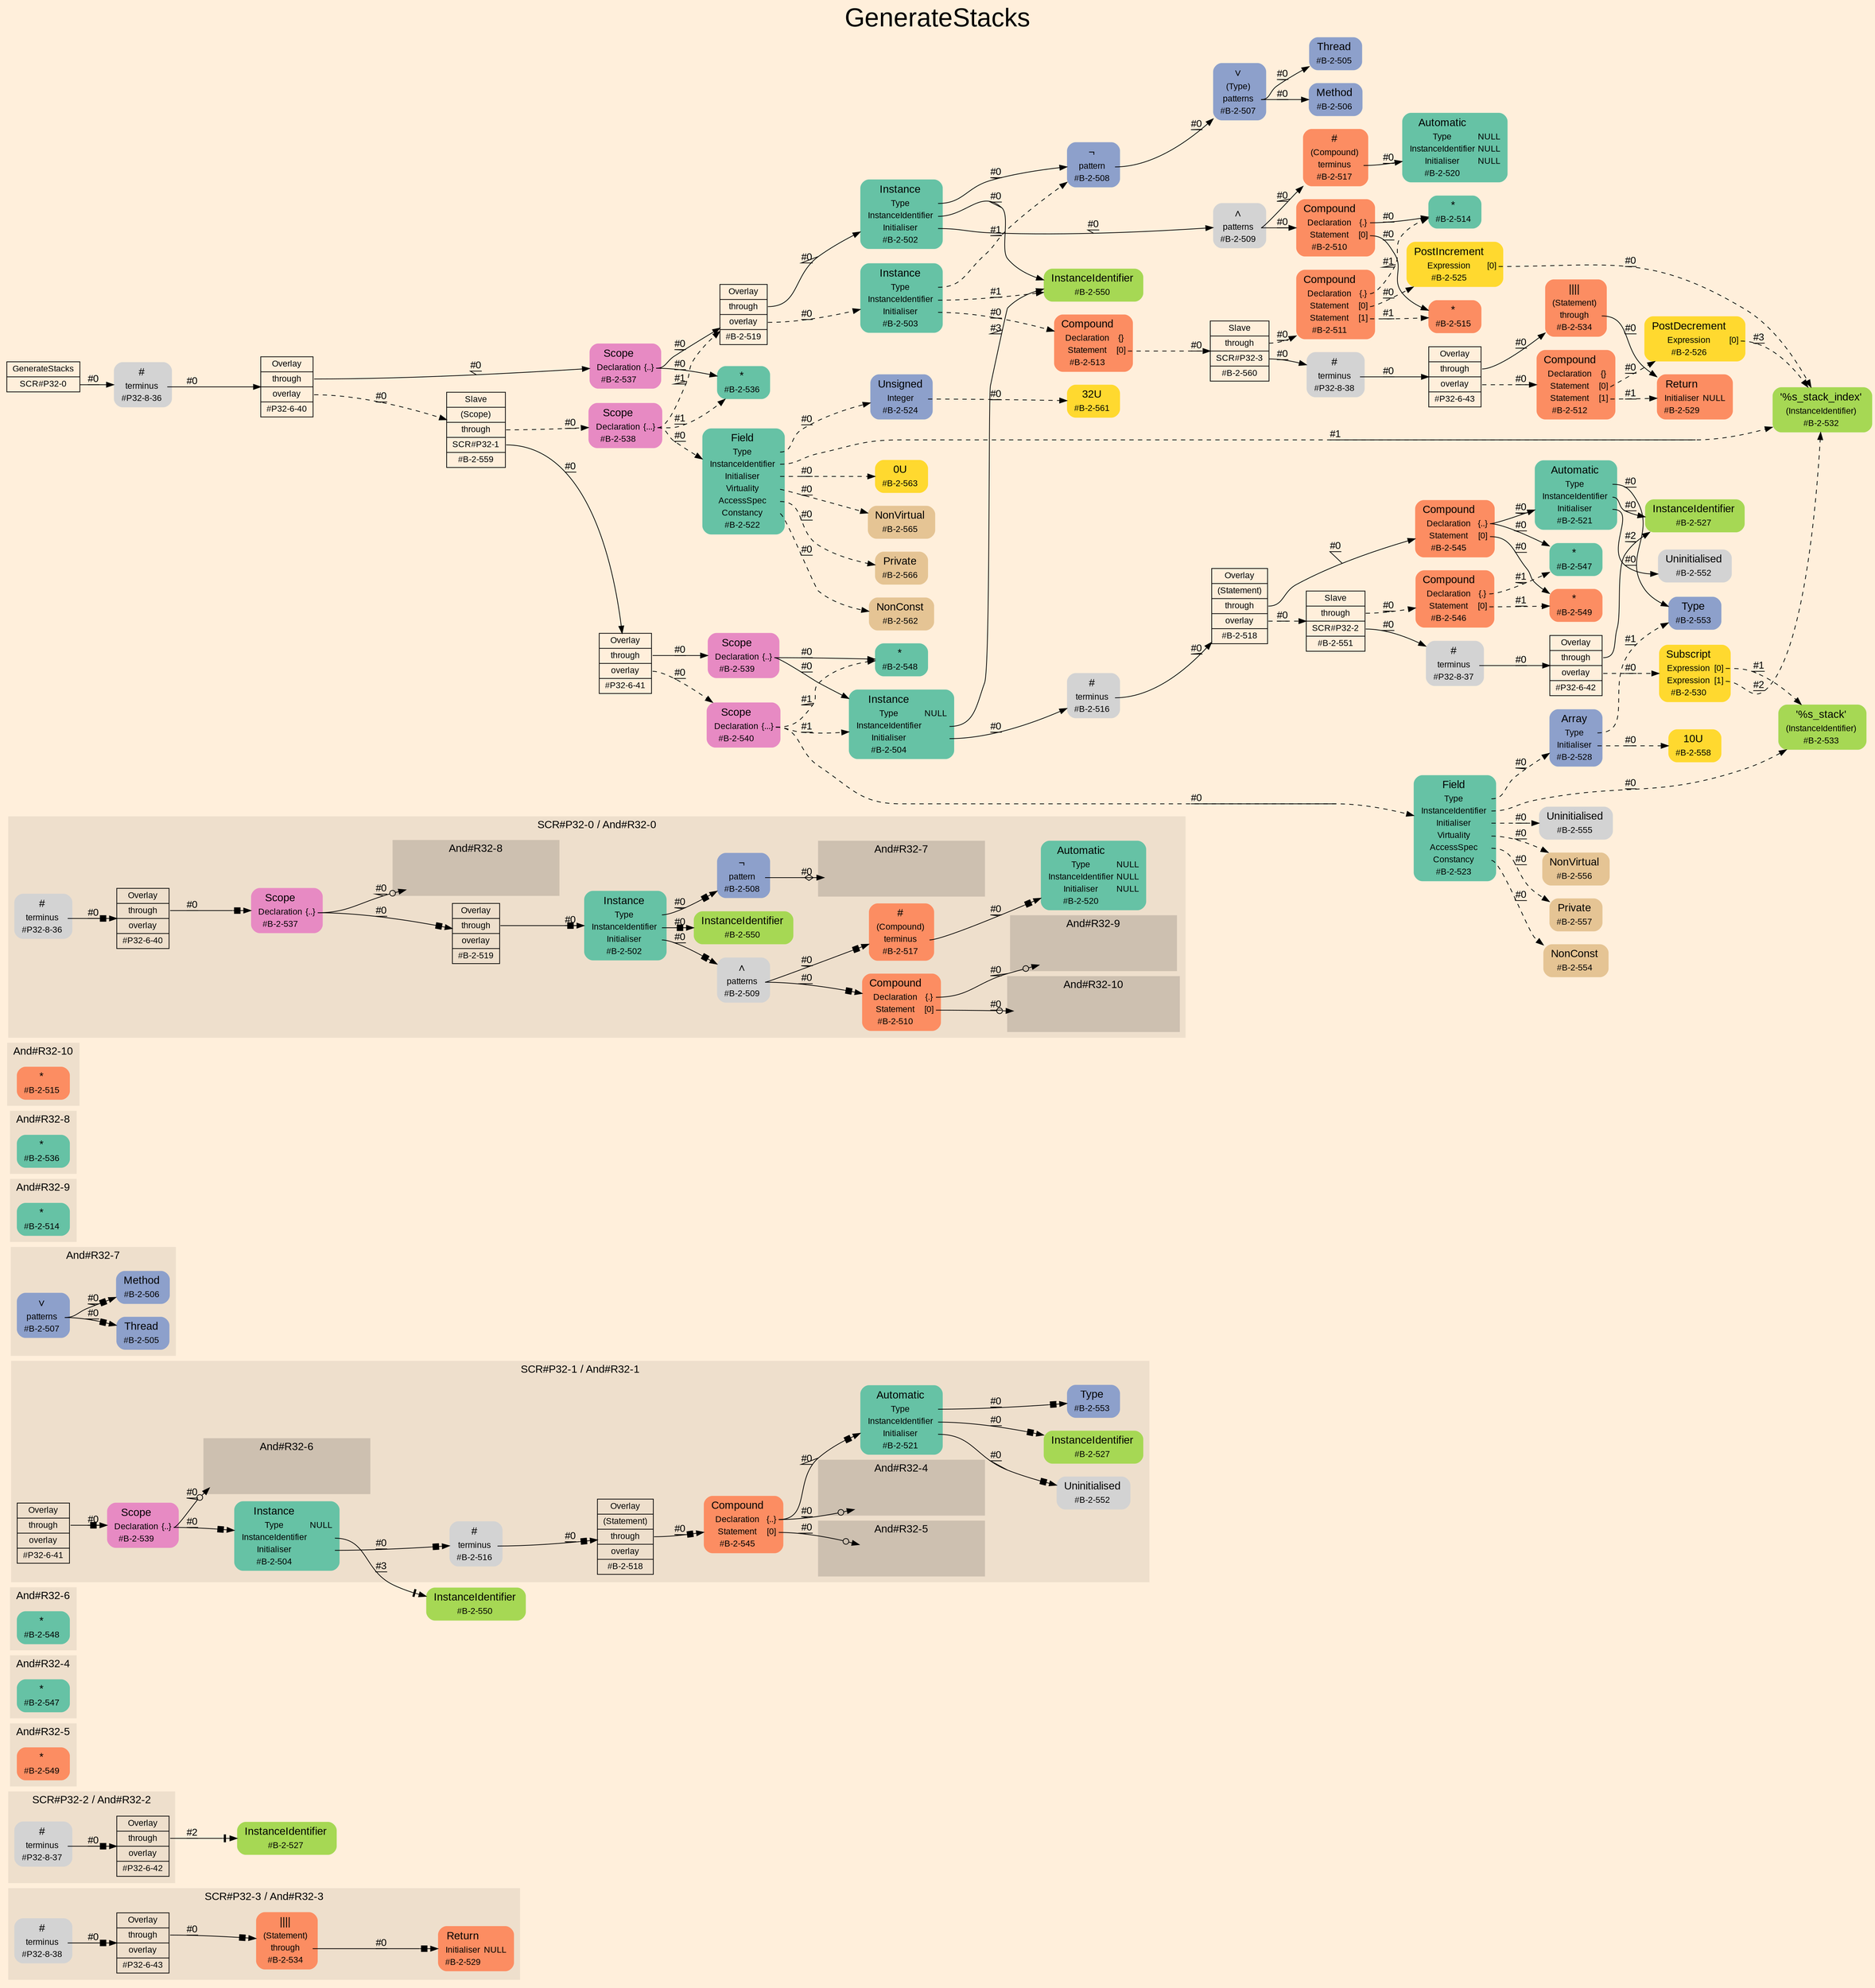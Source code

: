 digraph "GenerateStacks" {
label = "GenerateStacks"
labelloc = t
fontsize = "36"
graph [
    rankdir = "LR"
    ranksep = 0.3
    bgcolor = antiquewhite1
    color = black
    fontcolor = black
    fontname = "Arial"
];
node [
    fontname = "Arial"
];
edge [
    fontname = "Arial"
];

// -------------------- figure And#R32-3 --------------------
// -------- region And#R32-3 ----------
subgraph "clusterAnd#R32-3" {
    label = "SCR#P32-3 / And#R32-3"
    style = "filled"
    color = antiquewhite2
    fontsize = "15"
    "And#R32-3/#B-2-529" [
        // -------- block And#R32-3/#B-2-529 ----------
        shape = "plaintext"
        fillcolor = "/set28/2"
        label = <<TABLE BORDER="0" CELLBORDER="0" CELLSPACING="0">
         <TR><TD><FONT POINT-SIZE="15.0">Return</FONT></TD><TD></TD></TR>
         <TR><TD>Initialiser</TD><TD PORT="port0">NULL</TD></TR>
         <TR><TD>#B-2-529</TD><TD PORT="port1"></TD></TR>
        </TABLE>>
        style = "rounded,filled"
        fontsize = "12"
    ];
    
    "And#R32-3/#B-2-534" [
        // -------- block And#R32-3/#B-2-534 ----------
        shape = "plaintext"
        fillcolor = "/set28/2"
        label = <<TABLE BORDER="0" CELLBORDER="0" CELLSPACING="0">
         <TR><TD><FONT POINT-SIZE="15.0">||||</FONT></TD><TD></TD></TR>
         <TR><TD>(Statement)</TD><TD PORT="port0"></TD></TR>
         <TR><TD>through</TD><TD PORT="port1"></TD></TR>
         <TR><TD>#B-2-534</TD><TD PORT="port2"></TD></TR>
        </TABLE>>
        style = "rounded,filled"
        fontsize = "12"
    ];
    
    "And#R32-3/#P32-6-43" [
        // -------- block And#R32-3/#P32-6-43 ----------
        shape = "record"
        fillcolor = antiquewhite2
        label = "<fixed> Overlay | <port0> through | <port1> overlay | <port2> #P32-6-43"
        style = "filled"
        fontsize = "12"
        color = black
        fontcolor = black
    ];
    
    "And#R32-3/#P32-8-38" [
        // -------- block And#R32-3/#P32-8-38 ----------
        shape = "plaintext"
        label = <<TABLE BORDER="0" CELLBORDER="0" CELLSPACING="0">
         <TR><TD><FONT POINT-SIZE="15.0">#</FONT></TD><TD></TD></TR>
         <TR><TD>terminus</TD><TD PORT="port0"></TD></TR>
         <TR><TD>#P32-8-38</TD><TD PORT="port1"></TD></TR>
        </TABLE>>
        style = "rounded,filled"
        fontsize = "12"
    ];
    
}

"And#R32-3/#B-2-534":port1 -> "And#R32-3/#B-2-529" [
    arrowhead="normalnonebox"
    label = "#0"
    decorate = true
    color = black
    fontcolor = black
];

"And#R32-3/#P32-6-43":port0 -> "And#R32-3/#B-2-534" [
    arrowhead="normalnonebox"
    label = "#0"
    decorate = true
    color = black
    fontcolor = black
];

"And#R32-3/#P32-8-38":port0 -> "And#R32-3/#P32-6-43" [
    arrowhead="normalnonebox"
    label = "#0"
    decorate = true
    color = black
    fontcolor = black
];


// -------------------- figure And#R32-2 --------------------
// -------- region And#R32-2 ----------
subgraph "clusterAnd#R32-2" {
    label = "SCR#P32-2 / And#R32-2"
    style = "filled"
    color = antiquewhite2
    fontsize = "15"
    "And#R32-2/#P32-6-42" [
        // -------- block And#R32-2/#P32-6-42 ----------
        shape = "record"
        fillcolor = antiquewhite2
        label = "<fixed> Overlay | <port0> through | <port1> overlay | <port2> #P32-6-42"
        style = "filled"
        fontsize = "12"
        color = black
        fontcolor = black
    ];
    
    "And#R32-2/#P32-8-37" [
        // -------- block And#R32-2/#P32-8-37 ----------
        shape = "plaintext"
        label = <<TABLE BORDER="0" CELLBORDER="0" CELLSPACING="0">
         <TR><TD><FONT POINT-SIZE="15.0">#</FONT></TD><TD></TD></TR>
         <TR><TD>terminus</TD><TD PORT="port0"></TD></TR>
         <TR><TD>#P32-8-37</TD><TD PORT="port1"></TD></TR>
        </TABLE>>
        style = "rounded,filled"
        fontsize = "12"
    ];
    
}

"And#R32-2/#B-2-527" [
    // -------- block And#R32-2/#B-2-527 ----------
    shape = "plaintext"
    fillcolor = "/set28/5"
    label = <<TABLE BORDER="0" CELLBORDER="0" CELLSPACING="0">
     <TR><TD><FONT POINT-SIZE="15.0">InstanceIdentifier</FONT></TD><TD></TD></TR>
     <TR><TD>#B-2-527</TD><TD PORT="port0"></TD></TR>
    </TABLE>>
    style = "rounded,filled"
    fontsize = "12"
];

"And#R32-2/#P32-6-42":port0 -> "And#R32-2/#B-2-527" [
    arrowhead="normalnonetee"
    label = "#2"
    decorate = true
    color = black
    fontcolor = black
];

"And#R32-2/#P32-8-37":port0 -> "And#R32-2/#P32-6-42" [
    arrowhead="normalnonebox"
    label = "#0"
    decorate = true
    color = black
    fontcolor = black
];


// -------------------- figure And#R32-5 --------------------
// -------- region And#R32-5 ----------
subgraph "clusterAnd#R32-5" {
    label = "And#R32-5"
    style = "filled"
    color = antiquewhite2
    fontsize = "15"
    "And#R32-5/#B-2-549" [
        // -------- block And#R32-5/#B-2-549 ----------
        shape = "plaintext"
        fillcolor = "/set28/2"
        label = <<TABLE BORDER="0" CELLBORDER="0" CELLSPACING="0">
         <TR><TD><FONT POINT-SIZE="15.0">*</FONT></TD><TD></TD></TR>
         <TR><TD>#B-2-549</TD><TD PORT="port0"></TD></TR>
        </TABLE>>
        style = "rounded,filled"
        fontsize = "12"
    ];
    
}


// -------------------- figure And#R32-4 --------------------
// -------- region And#R32-4 ----------
subgraph "clusterAnd#R32-4" {
    label = "And#R32-4"
    style = "filled"
    color = antiquewhite2
    fontsize = "15"
    "And#R32-4/#B-2-547" [
        // -------- block And#R32-4/#B-2-547 ----------
        shape = "plaintext"
        fillcolor = "/set28/1"
        label = <<TABLE BORDER="0" CELLBORDER="0" CELLSPACING="0">
         <TR><TD><FONT POINT-SIZE="15.0">*</FONT></TD><TD></TD></TR>
         <TR><TD>#B-2-547</TD><TD PORT="port0"></TD></TR>
        </TABLE>>
        style = "rounded,filled"
        fontsize = "12"
    ];
    
}


// -------------------- figure And#R32-6 --------------------
// -------- region And#R32-6 ----------
subgraph "clusterAnd#R32-6" {
    label = "And#R32-6"
    style = "filled"
    color = antiquewhite2
    fontsize = "15"
    "And#R32-6/#B-2-548" [
        // -------- block And#R32-6/#B-2-548 ----------
        shape = "plaintext"
        fillcolor = "/set28/1"
        label = <<TABLE BORDER="0" CELLBORDER="0" CELLSPACING="0">
         <TR><TD><FONT POINT-SIZE="15.0">*</FONT></TD><TD></TD></TR>
         <TR><TD>#B-2-548</TD><TD PORT="port0"></TD></TR>
        </TABLE>>
        style = "rounded,filled"
        fontsize = "12"
    ];
    
}


// -------------------- figure And#R32-1 --------------------
// -------- region And#R32-1 ----------
subgraph "clusterAnd#R32-1" {
    label = "SCR#P32-1 / And#R32-1"
    style = "filled"
    color = antiquewhite2
    fontsize = "15"
    "And#R32-1/#B-2-518" [
        // -------- block And#R32-1/#B-2-518 ----------
        shape = "record"
        fillcolor = antiquewhite2
        label = "<fixed> Overlay | <port0> (Statement) | <port1> through | <port2> overlay | <port3> #B-2-518"
        style = "filled"
        fontsize = "12"
        color = black
        fontcolor = black
    ];
    
    "And#R32-1/#B-2-504" [
        // -------- block And#R32-1/#B-2-504 ----------
        shape = "plaintext"
        fillcolor = "/set28/1"
        label = <<TABLE BORDER="0" CELLBORDER="0" CELLSPACING="0">
         <TR><TD><FONT POINT-SIZE="15.0">Instance</FONT></TD><TD></TD></TR>
         <TR><TD>Type</TD><TD PORT="port0">NULL</TD></TR>
         <TR><TD>InstanceIdentifier</TD><TD PORT="port1"></TD></TR>
         <TR><TD>Initialiser</TD><TD PORT="port2"></TD></TR>
         <TR><TD>#B-2-504</TD><TD PORT="port3"></TD></TR>
        </TABLE>>
        style = "rounded,filled"
        fontsize = "12"
    ];
    
    "And#R32-1/#B-2-516" [
        // -------- block And#R32-1/#B-2-516 ----------
        shape = "plaintext"
        label = <<TABLE BORDER="0" CELLBORDER="0" CELLSPACING="0">
         <TR><TD><FONT POINT-SIZE="15.0">#</FONT></TD><TD></TD></TR>
         <TR><TD>terminus</TD><TD PORT="port0"></TD></TR>
         <TR><TD>#B-2-516</TD><TD PORT="port1"></TD></TR>
        </TABLE>>
        style = "rounded,filled"
        fontsize = "12"
    ];
    
    "And#R32-1/#B-2-521" [
        // -------- block And#R32-1/#B-2-521 ----------
        shape = "plaintext"
        fillcolor = "/set28/1"
        label = <<TABLE BORDER="0" CELLBORDER="0" CELLSPACING="0">
         <TR><TD><FONT POINT-SIZE="15.0">Automatic</FONT></TD><TD></TD></TR>
         <TR><TD>Type</TD><TD PORT="port0"></TD></TR>
         <TR><TD>InstanceIdentifier</TD><TD PORT="port1"></TD></TR>
         <TR><TD>Initialiser</TD><TD PORT="port2"></TD></TR>
         <TR><TD>#B-2-521</TD><TD PORT="port3"></TD></TR>
        </TABLE>>
        style = "rounded,filled"
        fontsize = "12"
    ];
    
    "And#R32-1/#B-2-527" [
        // -------- block And#R32-1/#B-2-527 ----------
        shape = "plaintext"
        fillcolor = "/set28/5"
        label = <<TABLE BORDER="0" CELLBORDER="0" CELLSPACING="0">
         <TR><TD><FONT POINT-SIZE="15.0">InstanceIdentifier</FONT></TD><TD></TD></TR>
         <TR><TD>#B-2-527</TD><TD PORT="port0"></TD></TR>
        </TABLE>>
        style = "rounded,filled"
        fontsize = "12"
    ];
    
    "And#R32-1/#B-2-539" [
        // -------- block And#R32-1/#B-2-539 ----------
        shape = "plaintext"
        fillcolor = "/set28/4"
        label = <<TABLE BORDER="0" CELLBORDER="0" CELLSPACING="0">
         <TR><TD><FONT POINT-SIZE="15.0">Scope</FONT></TD><TD></TD></TR>
         <TR><TD>Declaration</TD><TD PORT="port0">{..}</TD></TR>
         <TR><TD>#B-2-539</TD><TD PORT="port1"></TD></TR>
        </TABLE>>
        style = "rounded,filled"
        fontsize = "12"
    ];
    
    "And#R32-1/#B-2-545" [
        // -------- block And#R32-1/#B-2-545 ----------
        shape = "plaintext"
        fillcolor = "/set28/2"
        label = <<TABLE BORDER="0" CELLBORDER="0" CELLSPACING="0">
         <TR><TD><FONT POINT-SIZE="15.0">Compound</FONT></TD><TD></TD></TR>
         <TR><TD>Declaration</TD><TD PORT="port0">{..}</TD></TR>
         <TR><TD>Statement</TD><TD PORT="port1">[0]</TD></TR>
         <TR><TD>#B-2-545</TD><TD PORT="port2"></TD></TR>
        </TABLE>>
        style = "rounded,filled"
        fontsize = "12"
    ];
    
    "And#R32-1/#B-2-552" [
        // -------- block And#R32-1/#B-2-552 ----------
        shape = "plaintext"
        label = <<TABLE BORDER="0" CELLBORDER="0" CELLSPACING="0">
         <TR><TD><FONT POINT-SIZE="15.0">Uninitialised</FONT></TD><TD></TD></TR>
         <TR><TD>#B-2-552</TD><TD PORT="port0"></TD></TR>
        </TABLE>>
        style = "rounded,filled"
        fontsize = "12"
    ];
    
    "And#R32-1/#B-2-553" [
        // -------- block And#R32-1/#B-2-553 ----------
        shape = "plaintext"
        fillcolor = "/set28/3"
        label = <<TABLE BORDER="0" CELLBORDER="0" CELLSPACING="0">
         <TR><TD><FONT POINT-SIZE="15.0">Type</FONT></TD><TD></TD></TR>
         <TR><TD>#B-2-553</TD><TD PORT="port0"></TD></TR>
        </TABLE>>
        style = "rounded,filled"
        fontsize = "12"
    ];
    
    "And#R32-1/#P32-6-41" [
        // -------- block And#R32-1/#P32-6-41 ----------
        shape = "record"
        fillcolor = antiquewhite2
        label = "<fixed> Overlay | <port0> through | <port1> overlay | <port2> #P32-6-41"
        style = "filled"
        fontsize = "12"
        color = black
        fontcolor = black
    ];
    
    // -------- region And#R32-1/And#R32-4 ----------
    subgraph "clusterAnd#R32-1/And#R32-4" {
        label = "And#R32-4"
        style = "filled"
        color = antiquewhite3
        fontsize = "15"
        "And#R32-1/And#R32-4/#B-2-547" [
            // -------- block And#R32-1/And#R32-4/#B-2-547 ----------
            shape = none
            fillcolor = "/set28/1"
            style = "invisible"
        ];
        
    }
    
    // -------- region And#R32-1/And#R32-5 ----------
    subgraph "clusterAnd#R32-1/And#R32-5" {
        label = "And#R32-5"
        style = "filled"
        color = antiquewhite3
        fontsize = "15"
        "And#R32-1/And#R32-5/#B-2-549" [
            // -------- block And#R32-1/And#R32-5/#B-2-549 ----------
            shape = none
            fillcolor = "/set28/2"
            style = "invisible"
        ];
        
    }
    
    // -------- region And#R32-1/And#R32-6 ----------
    subgraph "clusterAnd#R32-1/And#R32-6" {
        label = "And#R32-6"
        style = "filled"
        color = antiquewhite3
        fontsize = "15"
        "And#R32-1/And#R32-6/#B-2-548" [
            // -------- block And#R32-1/And#R32-6/#B-2-548 ----------
            shape = none
            fillcolor = "/set28/1"
            style = "invisible"
        ];
        
    }
    
}

"And#R32-1/#B-2-550" [
    // -------- block And#R32-1/#B-2-550 ----------
    shape = "plaintext"
    fillcolor = "/set28/5"
    label = <<TABLE BORDER="0" CELLBORDER="0" CELLSPACING="0">
     <TR><TD><FONT POINT-SIZE="15.0">InstanceIdentifier</FONT></TD><TD></TD></TR>
     <TR><TD>#B-2-550</TD><TD PORT="port0"></TD></TR>
    </TABLE>>
    style = "rounded,filled"
    fontsize = "12"
];

"And#R32-1/#B-2-518":port1 -> "And#R32-1/#B-2-545" [
    arrowhead="normalnonebox"
    label = "#0"
    decorate = true
    color = black
    fontcolor = black
];

"And#R32-1/#B-2-504":port1 -> "And#R32-1/#B-2-550" [
    arrowhead="normalnonetee"
    label = "#3"
    decorate = true
    color = black
    fontcolor = black
];

"And#R32-1/#B-2-504":port2 -> "And#R32-1/#B-2-516" [
    arrowhead="normalnonebox"
    label = "#0"
    decorate = true
    color = black
    fontcolor = black
];

"And#R32-1/#B-2-516":port0 -> "And#R32-1/#B-2-518" [
    arrowhead="normalnonebox"
    label = "#0"
    decorate = true
    color = black
    fontcolor = black
];

"And#R32-1/#B-2-521":port0 -> "And#R32-1/#B-2-553" [
    arrowhead="normalnonebox"
    label = "#0"
    decorate = true
    color = black
    fontcolor = black
];

"And#R32-1/#B-2-521":port1 -> "And#R32-1/#B-2-527" [
    arrowhead="normalnonebox"
    label = "#0"
    decorate = true
    color = black
    fontcolor = black
];

"And#R32-1/#B-2-521":port2 -> "And#R32-1/#B-2-552" [
    arrowhead="normalnonebox"
    label = "#0"
    decorate = true
    color = black
    fontcolor = black
];

"And#R32-1/#B-2-539":port0 -> "And#R32-1/And#R32-6/#B-2-548" [
    arrowhead="normalnoneodot"
    label = "#0"
    decorate = true
    color = black
    fontcolor = black
];

"And#R32-1/#B-2-539":port0 -> "And#R32-1/#B-2-504" [
    arrowhead="normalnonebox"
    label = "#0"
    decorate = true
    color = black
    fontcolor = black
];

"And#R32-1/#B-2-545":port0 -> "And#R32-1/And#R32-4/#B-2-547" [
    arrowhead="normalnoneodot"
    label = "#0"
    decorate = true
    color = black
    fontcolor = black
];

"And#R32-1/#B-2-545":port0 -> "And#R32-1/#B-2-521" [
    arrowhead="normalnonebox"
    label = "#0"
    decorate = true
    color = black
    fontcolor = black
];

"And#R32-1/#B-2-545":port1 -> "And#R32-1/And#R32-5/#B-2-549" [
    arrowhead="normalnoneodot"
    label = "#0"
    decorate = true
    color = black
    fontcolor = black
];

"And#R32-1/#P32-6-41":port0 -> "And#R32-1/#B-2-539" [
    arrowhead="normalnonebox"
    label = "#0"
    decorate = true
    color = black
    fontcolor = black
];


// -------------------- figure And#R32-7 --------------------
// -------- region And#R32-7 ----------
subgraph "clusterAnd#R32-7" {
    label = "And#R32-7"
    style = "filled"
    color = antiquewhite2
    fontsize = "15"
    "And#R32-7/#B-2-505" [
        // -------- block And#R32-7/#B-2-505 ----------
        shape = "plaintext"
        fillcolor = "/set28/3"
        label = <<TABLE BORDER="0" CELLBORDER="0" CELLSPACING="0">
         <TR><TD><FONT POINT-SIZE="15.0">Thread</FONT></TD><TD></TD></TR>
         <TR><TD>#B-2-505</TD><TD PORT="port0"></TD></TR>
        </TABLE>>
        style = "rounded,filled"
        fontsize = "12"
    ];
    
    "And#R32-7/#B-2-506" [
        // -------- block And#R32-7/#B-2-506 ----------
        shape = "plaintext"
        fillcolor = "/set28/3"
        label = <<TABLE BORDER="0" CELLBORDER="0" CELLSPACING="0">
         <TR><TD><FONT POINT-SIZE="15.0">Method</FONT></TD><TD></TD></TR>
         <TR><TD>#B-2-506</TD><TD PORT="port0"></TD></TR>
        </TABLE>>
        style = "rounded,filled"
        fontsize = "12"
    ];
    
    "And#R32-7/#B-2-507" [
        // -------- block And#R32-7/#B-2-507 ----------
        shape = "plaintext"
        fillcolor = "/set28/3"
        label = <<TABLE BORDER="0" CELLBORDER="0" CELLSPACING="0">
         <TR><TD><FONT POINT-SIZE="15.0">∨</FONT></TD><TD></TD></TR>
         <TR><TD>patterns</TD><TD PORT="port0"></TD></TR>
         <TR><TD>#B-2-507</TD><TD PORT="port1"></TD></TR>
        </TABLE>>
        style = "rounded,filled"
        fontsize = "12"
    ];
    
}

"And#R32-7/#B-2-507":port0 -> "And#R32-7/#B-2-505" [
    arrowhead="normalnonebox"
    label = "#0"
    decorate = true
    color = black
    fontcolor = black
];

"And#R32-7/#B-2-507":port0 -> "And#R32-7/#B-2-506" [
    arrowhead="normalnonebox"
    label = "#0"
    decorate = true
    color = black
    fontcolor = black
];


// -------------------- figure And#R32-9 --------------------
// -------- region And#R32-9 ----------
subgraph "clusterAnd#R32-9" {
    label = "And#R32-9"
    style = "filled"
    color = antiquewhite2
    fontsize = "15"
    "And#R32-9/#B-2-514" [
        // -------- block And#R32-9/#B-2-514 ----------
        shape = "plaintext"
        fillcolor = "/set28/1"
        label = <<TABLE BORDER="0" CELLBORDER="0" CELLSPACING="0">
         <TR><TD><FONT POINT-SIZE="15.0">*</FONT></TD><TD></TD></TR>
         <TR><TD>#B-2-514</TD><TD PORT="port0"></TD></TR>
        </TABLE>>
        style = "rounded,filled"
        fontsize = "12"
    ];
    
}


// -------------------- figure And#R32-8 --------------------
// -------- region And#R32-8 ----------
subgraph "clusterAnd#R32-8" {
    label = "And#R32-8"
    style = "filled"
    color = antiquewhite2
    fontsize = "15"
    "And#R32-8/#B-2-536" [
        // -------- block And#R32-8/#B-2-536 ----------
        shape = "plaintext"
        fillcolor = "/set28/1"
        label = <<TABLE BORDER="0" CELLBORDER="0" CELLSPACING="0">
         <TR><TD><FONT POINT-SIZE="15.0">*</FONT></TD><TD></TD></TR>
         <TR><TD>#B-2-536</TD><TD PORT="port0"></TD></TR>
        </TABLE>>
        style = "rounded,filled"
        fontsize = "12"
    ];
    
}


// -------------------- figure And#R32-10 --------------------
// -------- region And#R32-10 ----------
subgraph "clusterAnd#R32-10" {
    label = "And#R32-10"
    style = "filled"
    color = antiquewhite2
    fontsize = "15"
    "And#R32-10/#B-2-515" [
        // -------- block And#R32-10/#B-2-515 ----------
        shape = "plaintext"
        fillcolor = "/set28/2"
        label = <<TABLE BORDER="0" CELLBORDER="0" CELLSPACING="0">
         <TR><TD><FONT POINT-SIZE="15.0">*</FONT></TD><TD></TD></TR>
         <TR><TD>#B-2-515</TD><TD PORT="port0"></TD></TR>
        </TABLE>>
        style = "rounded,filled"
        fontsize = "12"
    ];
    
}


// -------------------- figure And#R32-0 --------------------
// -------- region And#R32-0 ----------
subgraph "clusterAnd#R32-0" {
    label = "SCR#P32-0 / And#R32-0"
    style = "filled"
    color = antiquewhite2
    fontsize = "15"
    "And#R32-0/#B-2-519" [
        // -------- block And#R32-0/#B-2-519 ----------
        shape = "record"
        fillcolor = antiquewhite2
        label = "<fixed> Overlay | <port0> through | <port1> overlay | <port2> #B-2-519"
        style = "filled"
        fontsize = "12"
        color = black
        fontcolor = black
    ];
    
    "And#R32-0/#B-2-502" [
        // -------- block And#R32-0/#B-2-502 ----------
        shape = "plaintext"
        fillcolor = "/set28/1"
        label = <<TABLE BORDER="0" CELLBORDER="0" CELLSPACING="0">
         <TR><TD><FONT POINT-SIZE="15.0">Instance</FONT></TD><TD></TD></TR>
         <TR><TD>Type</TD><TD PORT="port0"></TD></TR>
         <TR><TD>InstanceIdentifier</TD><TD PORT="port1"></TD></TR>
         <TR><TD>Initialiser</TD><TD PORT="port2"></TD></TR>
         <TR><TD>#B-2-502</TD><TD PORT="port3"></TD></TR>
        </TABLE>>
        style = "rounded,filled"
        fontsize = "12"
    ];
    
    "And#R32-0/#B-2-508" [
        // -------- block And#R32-0/#B-2-508 ----------
        shape = "plaintext"
        fillcolor = "/set28/3"
        label = <<TABLE BORDER="0" CELLBORDER="0" CELLSPACING="0">
         <TR><TD><FONT POINT-SIZE="15.0">¬</FONT></TD><TD></TD></TR>
         <TR><TD>pattern</TD><TD PORT="port0"></TD></TR>
         <TR><TD>#B-2-508</TD><TD PORT="port1"></TD></TR>
        </TABLE>>
        style = "rounded,filled"
        fontsize = "12"
    ];
    
    "And#R32-0/#B-2-509" [
        // -------- block And#R32-0/#B-2-509 ----------
        shape = "plaintext"
        label = <<TABLE BORDER="0" CELLBORDER="0" CELLSPACING="0">
         <TR><TD><FONT POINT-SIZE="15.0">∧</FONT></TD><TD></TD></TR>
         <TR><TD>patterns</TD><TD PORT="port0"></TD></TR>
         <TR><TD>#B-2-509</TD><TD PORT="port1"></TD></TR>
        </TABLE>>
        style = "rounded,filled"
        fontsize = "12"
    ];
    
    "And#R32-0/#B-2-510" [
        // -------- block And#R32-0/#B-2-510 ----------
        shape = "plaintext"
        fillcolor = "/set28/2"
        label = <<TABLE BORDER="0" CELLBORDER="0" CELLSPACING="0">
         <TR><TD><FONT POINT-SIZE="15.0">Compound</FONT></TD><TD></TD></TR>
         <TR><TD>Declaration</TD><TD PORT="port0">{.}</TD></TR>
         <TR><TD>Statement</TD><TD PORT="port1">[0]</TD></TR>
         <TR><TD>#B-2-510</TD><TD PORT="port2"></TD></TR>
        </TABLE>>
        style = "rounded,filled"
        fontsize = "12"
    ];
    
    "And#R32-0/#B-2-517" [
        // -------- block And#R32-0/#B-2-517 ----------
        shape = "plaintext"
        fillcolor = "/set28/2"
        label = <<TABLE BORDER="0" CELLBORDER="0" CELLSPACING="0">
         <TR><TD><FONT POINT-SIZE="15.0">#</FONT></TD><TD></TD></TR>
         <TR><TD>(Compound)</TD><TD PORT="port0"></TD></TR>
         <TR><TD>terminus</TD><TD PORT="port1"></TD></TR>
         <TR><TD>#B-2-517</TD><TD PORT="port2"></TD></TR>
        </TABLE>>
        style = "rounded,filled"
        fontsize = "12"
    ];
    
    "And#R32-0/#B-2-520" [
        // -------- block And#R32-0/#B-2-520 ----------
        shape = "plaintext"
        fillcolor = "/set28/1"
        label = <<TABLE BORDER="0" CELLBORDER="0" CELLSPACING="0">
         <TR><TD><FONT POINT-SIZE="15.0">Automatic</FONT></TD><TD></TD></TR>
         <TR><TD>Type</TD><TD PORT="port0">NULL</TD></TR>
         <TR><TD>InstanceIdentifier</TD><TD PORT="port1">NULL</TD></TR>
         <TR><TD>Initialiser</TD><TD PORT="port2">NULL</TD></TR>
         <TR><TD>#B-2-520</TD><TD PORT="port3"></TD></TR>
        </TABLE>>
        style = "rounded,filled"
        fontsize = "12"
    ];
    
    "And#R32-0/#B-2-537" [
        // -------- block And#R32-0/#B-2-537 ----------
        shape = "plaintext"
        fillcolor = "/set28/4"
        label = <<TABLE BORDER="0" CELLBORDER="0" CELLSPACING="0">
         <TR><TD><FONT POINT-SIZE="15.0">Scope</FONT></TD><TD></TD></TR>
         <TR><TD>Declaration</TD><TD PORT="port0">{..}</TD></TR>
         <TR><TD>#B-2-537</TD><TD PORT="port1"></TD></TR>
        </TABLE>>
        style = "rounded,filled"
        fontsize = "12"
    ];
    
    "And#R32-0/#B-2-550" [
        // -------- block And#R32-0/#B-2-550 ----------
        shape = "plaintext"
        fillcolor = "/set28/5"
        label = <<TABLE BORDER="0" CELLBORDER="0" CELLSPACING="0">
         <TR><TD><FONT POINT-SIZE="15.0">InstanceIdentifier</FONT></TD><TD></TD></TR>
         <TR><TD>#B-2-550</TD><TD PORT="port0"></TD></TR>
        </TABLE>>
        style = "rounded,filled"
        fontsize = "12"
    ];
    
    "And#R32-0/#P32-6-40" [
        // -------- block And#R32-0/#P32-6-40 ----------
        shape = "record"
        fillcolor = antiquewhite2
        label = "<fixed> Overlay | <port0> through | <port1> overlay | <port2> #P32-6-40"
        style = "filled"
        fontsize = "12"
        color = black
        fontcolor = black
    ];
    
    "And#R32-0/#P32-8-36" [
        // -------- block And#R32-0/#P32-8-36 ----------
        shape = "plaintext"
        label = <<TABLE BORDER="0" CELLBORDER="0" CELLSPACING="0">
         <TR><TD><FONT POINT-SIZE="15.0">#</FONT></TD><TD></TD></TR>
         <TR><TD>terminus</TD><TD PORT="port0"></TD></TR>
         <TR><TD>#P32-8-36</TD><TD PORT="port1"></TD></TR>
        </TABLE>>
        style = "rounded,filled"
        fontsize = "12"
    ];
    
    // -------- region And#R32-0/And#R32-7 ----------
    subgraph "clusterAnd#R32-0/And#R32-7" {
        label = "And#R32-7"
        style = "filled"
        color = antiquewhite3
        fontsize = "15"
        "And#R32-0/And#R32-7/#B-2-507" [
            // -------- block And#R32-0/And#R32-7/#B-2-507 ----------
            shape = none
            fillcolor = "/set28/3"
            style = "invisible"
        ];
        
    }
    
    // -------- region And#R32-0/And#R32-8 ----------
    subgraph "clusterAnd#R32-0/And#R32-8" {
        label = "And#R32-8"
        style = "filled"
        color = antiquewhite3
        fontsize = "15"
        "And#R32-0/And#R32-8/#B-2-536" [
            // -------- block And#R32-0/And#R32-8/#B-2-536 ----------
            shape = none
            fillcolor = "/set28/1"
            style = "invisible"
        ];
        
    }
    
    // -------- region And#R32-0/And#R32-9 ----------
    subgraph "clusterAnd#R32-0/And#R32-9" {
        label = "And#R32-9"
        style = "filled"
        color = antiquewhite3
        fontsize = "15"
        "And#R32-0/And#R32-9/#B-2-514" [
            // -------- block And#R32-0/And#R32-9/#B-2-514 ----------
            shape = none
            fillcolor = "/set28/1"
            style = "invisible"
        ];
        
    }
    
    // -------- region And#R32-0/And#R32-10 ----------
    subgraph "clusterAnd#R32-0/And#R32-10" {
        label = "And#R32-10"
        style = "filled"
        color = antiquewhite3
        fontsize = "15"
        "And#R32-0/And#R32-10/#B-2-515" [
            // -------- block And#R32-0/And#R32-10/#B-2-515 ----------
            shape = none
            fillcolor = "/set28/2"
            style = "invisible"
        ];
        
    }
    
}

"And#R32-0/#B-2-519":port0 -> "And#R32-0/#B-2-502" [
    arrowhead="normalnonebox"
    label = "#0"
    decorate = true
    color = black
    fontcolor = black
];

"And#R32-0/#B-2-502":port0 -> "And#R32-0/#B-2-508" [
    arrowhead="normalnonebox"
    label = "#0"
    decorate = true
    color = black
    fontcolor = black
];

"And#R32-0/#B-2-502":port1 -> "And#R32-0/#B-2-550" [
    arrowhead="normalnonebox"
    label = "#0"
    decorate = true
    color = black
    fontcolor = black
];

"And#R32-0/#B-2-502":port2 -> "And#R32-0/#B-2-509" [
    arrowhead="normalnonebox"
    label = "#0"
    decorate = true
    color = black
    fontcolor = black
];

"And#R32-0/#B-2-508":port0 -> "And#R32-0/And#R32-7/#B-2-507" [
    arrowhead="normalnoneodiamond"
    label = "#0"
    decorate = true
    color = black
    fontcolor = black
];

"And#R32-0/#B-2-509":port0 -> "And#R32-0/#B-2-510" [
    arrowhead="normalnonebox"
    label = "#0"
    decorate = true
    color = black
    fontcolor = black
];

"And#R32-0/#B-2-509":port0 -> "And#R32-0/#B-2-517" [
    arrowhead="normalnonebox"
    label = "#0"
    decorate = true
    color = black
    fontcolor = black
];

"And#R32-0/#B-2-510":port0 -> "And#R32-0/And#R32-9/#B-2-514" [
    arrowhead="normalnoneodot"
    label = "#0"
    decorate = true
    color = black
    fontcolor = black
];

"And#R32-0/#B-2-510":port1 -> "And#R32-0/And#R32-10/#B-2-515" [
    arrowhead="normalnoneodot"
    label = "#0"
    decorate = true
    color = black
    fontcolor = black
];

"And#R32-0/#B-2-517":port1 -> "And#R32-0/#B-2-520" [
    arrowhead="normalnonebox"
    label = "#0"
    decorate = true
    color = black
    fontcolor = black
];

"And#R32-0/#B-2-537":port0 -> "And#R32-0/#B-2-519" [
    arrowhead="normalnonebox"
    label = "#0"
    decorate = true
    color = black
    fontcolor = black
];

"And#R32-0/#B-2-537":port0 -> "And#R32-0/And#R32-8/#B-2-536" [
    arrowhead="normalnoneodot"
    label = "#0"
    decorate = true
    color = black
    fontcolor = black
];

"And#R32-0/#P32-6-40":port0 -> "And#R32-0/#B-2-537" [
    arrowhead="normalnonebox"
    label = "#0"
    decorate = true
    color = black
    fontcolor = black
];

"And#R32-0/#P32-8-36":port0 -> "And#R32-0/#P32-6-40" [
    arrowhead="normalnonebox"
    label = "#0"
    decorate = true
    color = black
    fontcolor = black
];


// -------------------- transformation figure --------------------
"CR#P32-0" [
    // -------- block CR#P32-0 ----------
    shape = "record"
    fillcolor = antiquewhite1
    label = "<fixed> GenerateStacks | <port0> SCR#P32-0"
    style = "filled"
    fontsize = "12"
    color = black
    fontcolor = black
];

"#P32-8-36" [
    // -------- block #P32-8-36 ----------
    shape = "plaintext"
    label = <<TABLE BORDER="0" CELLBORDER="0" CELLSPACING="0">
     <TR><TD><FONT POINT-SIZE="15.0">#</FONT></TD><TD></TD></TR>
     <TR><TD>terminus</TD><TD PORT="port0"></TD></TR>
     <TR><TD>#P32-8-36</TD><TD PORT="port1"></TD></TR>
    </TABLE>>
    style = "rounded,filled"
    fontsize = "12"
];

"#P32-6-40" [
    // -------- block #P32-6-40 ----------
    shape = "record"
    fillcolor = antiquewhite1
    label = "<fixed> Overlay | <port0> through | <port1> overlay | <port2> #P32-6-40"
    style = "filled"
    fontsize = "12"
    color = black
    fontcolor = black
];

"#B-2-537" [
    // -------- block #B-2-537 ----------
    shape = "plaintext"
    fillcolor = "/set28/4"
    label = <<TABLE BORDER="0" CELLBORDER="0" CELLSPACING="0">
     <TR><TD><FONT POINT-SIZE="15.0">Scope</FONT></TD><TD></TD></TR>
     <TR><TD>Declaration</TD><TD PORT="port0">{..}</TD></TR>
     <TR><TD>#B-2-537</TD><TD PORT="port1"></TD></TR>
    </TABLE>>
    style = "rounded,filled"
    fontsize = "12"
];

"#B-2-519" [
    // -------- block #B-2-519 ----------
    shape = "record"
    fillcolor = antiquewhite1
    label = "<fixed> Overlay | <port0> through | <port1> overlay | <port2> #B-2-519"
    style = "filled"
    fontsize = "12"
    color = black
    fontcolor = black
];

"#B-2-502" [
    // -------- block #B-2-502 ----------
    shape = "plaintext"
    fillcolor = "/set28/1"
    label = <<TABLE BORDER="0" CELLBORDER="0" CELLSPACING="0">
     <TR><TD><FONT POINT-SIZE="15.0">Instance</FONT></TD><TD></TD></TR>
     <TR><TD>Type</TD><TD PORT="port0"></TD></TR>
     <TR><TD>InstanceIdentifier</TD><TD PORT="port1"></TD></TR>
     <TR><TD>Initialiser</TD><TD PORT="port2"></TD></TR>
     <TR><TD>#B-2-502</TD><TD PORT="port3"></TD></TR>
    </TABLE>>
    style = "rounded,filled"
    fontsize = "12"
];

"#B-2-508" [
    // -------- block #B-2-508 ----------
    shape = "plaintext"
    fillcolor = "/set28/3"
    label = <<TABLE BORDER="0" CELLBORDER="0" CELLSPACING="0">
     <TR><TD><FONT POINT-SIZE="15.0">¬</FONT></TD><TD></TD></TR>
     <TR><TD>pattern</TD><TD PORT="port0"></TD></TR>
     <TR><TD>#B-2-508</TD><TD PORT="port1"></TD></TR>
    </TABLE>>
    style = "rounded,filled"
    fontsize = "12"
];

"#B-2-507" [
    // -------- block #B-2-507 ----------
    shape = "plaintext"
    fillcolor = "/set28/3"
    label = <<TABLE BORDER="0" CELLBORDER="0" CELLSPACING="0">
     <TR><TD><FONT POINT-SIZE="15.0">∨</FONT></TD><TD></TD></TR>
     <TR><TD>(Type)</TD><TD PORT="port0"></TD></TR>
     <TR><TD>patterns</TD><TD PORT="port1"></TD></TR>
     <TR><TD>#B-2-507</TD><TD PORT="port2"></TD></TR>
    </TABLE>>
    style = "rounded,filled"
    fontsize = "12"
];

"#B-2-505" [
    // -------- block #B-2-505 ----------
    shape = "plaintext"
    fillcolor = "/set28/3"
    label = <<TABLE BORDER="0" CELLBORDER="0" CELLSPACING="0">
     <TR><TD><FONT POINT-SIZE="15.0">Thread</FONT></TD><TD></TD></TR>
     <TR><TD>#B-2-505</TD><TD PORT="port0"></TD></TR>
    </TABLE>>
    style = "rounded,filled"
    fontsize = "12"
];

"#B-2-506" [
    // -------- block #B-2-506 ----------
    shape = "plaintext"
    fillcolor = "/set28/3"
    label = <<TABLE BORDER="0" CELLBORDER="0" CELLSPACING="0">
     <TR><TD><FONT POINT-SIZE="15.0">Method</FONT></TD><TD></TD></TR>
     <TR><TD>#B-2-506</TD><TD PORT="port0"></TD></TR>
    </TABLE>>
    style = "rounded,filled"
    fontsize = "12"
];

"#B-2-550" [
    // -------- block #B-2-550 ----------
    shape = "plaintext"
    fillcolor = "/set28/5"
    label = <<TABLE BORDER="0" CELLBORDER="0" CELLSPACING="0">
     <TR><TD><FONT POINT-SIZE="15.0">InstanceIdentifier</FONT></TD><TD></TD></TR>
     <TR><TD>#B-2-550</TD><TD PORT="port0"></TD></TR>
    </TABLE>>
    style = "rounded,filled"
    fontsize = "12"
];

"#B-2-509" [
    // -------- block #B-2-509 ----------
    shape = "plaintext"
    label = <<TABLE BORDER="0" CELLBORDER="0" CELLSPACING="0">
     <TR><TD><FONT POINT-SIZE="15.0">∧</FONT></TD><TD></TD></TR>
     <TR><TD>patterns</TD><TD PORT="port0"></TD></TR>
     <TR><TD>#B-2-509</TD><TD PORT="port1"></TD></TR>
    </TABLE>>
    style = "rounded,filled"
    fontsize = "12"
];

"#B-2-510" [
    // -------- block #B-2-510 ----------
    shape = "plaintext"
    fillcolor = "/set28/2"
    label = <<TABLE BORDER="0" CELLBORDER="0" CELLSPACING="0">
     <TR><TD><FONT POINT-SIZE="15.0">Compound</FONT></TD><TD></TD></TR>
     <TR><TD>Declaration</TD><TD PORT="port0">{.}</TD></TR>
     <TR><TD>Statement</TD><TD PORT="port1">[0]</TD></TR>
     <TR><TD>#B-2-510</TD><TD PORT="port2"></TD></TR>
    </TABLE>>
    style = "rounded,filled"
    fontsize = "12"
];

"#B-2-514" [
    // -------- block #B-2-514 ----------
    shape = "plaintext"
    fillcolor = "/set28/1"
    label = <<TABLE BORDER="0" CELLBORDER="0" CELLSPACING="0">
     <TR><TD><FONT POINT-SIZE="15.0">*</FONT></TD><TD></TD></TR>
     <TR><TD>#B-2-514</TD><TD PORT="port0"></TD></TR>
    </TABLE>>
    style = "rounded,filled"
    fontsize = "12"
];

"#B-2-515" [
    // -------- block #B-2-515 ----------
    shape = "plaintext"
    fillcolor = "/set28/2"
    label = <<TABLE BORDER="0" CELLBORDER="0" CELLSPACING="0">
     <TR><TD><FONT POINT-SIZE="15.0">*</FONT></TD><TD></TD></TR>
     <TR><TD>#B-2-515</TD><TD PORT="port0"></TD></TR>
    </TABLE>>
    style = "rounded,filled"
    fontsize = "12"
];

"#B-2-517" [
    // -------- block #B-2-517 ----------
    shape = "plaintext"
    fillcolor = "/set28/2"
    label = <<TABLE BORDER="0" CELLBORDER="0" CELLSPACING="0">
     <TR><TD><FONT POINT-SIZE="15.0">#</FONT></TD><TD></TD></TR>
     <TR><TD>(Compound)</TD><TD PORT="port0"></TD></TR>
     <TR><TD>terminus</TD><TD PORT="port1"></TD></TR>
     <TR><TD>#B-2-517</TD><TD PORT="port2"></TD></TR>
    </TABLE>>
    style = "rounded,filled"
    fontsize = "12"
];

"#B-2-520" [
    // -------- block #B-2-520 ----------
    shape = "plaintext"
    fillcolor = "/set28/1"
    label = <<TABLE BORDER="0" CELLBORDER="0" CELLSPACING="0">
     <TR><TD><FONT POINT-SIZE="15.0">Automatic</FONT></TD><TD></TD></TR>
     <TR><TD>Type</TD><TD PORT="port0">NULL</TD></TR>
     <TR><TD>InstanceIdentifier</TD><TD PORT="port1">NULL</TD></TR>
     <TR><TD>Initialiser</TD><TD PORT="port2">NULL</TD></TR>
     <TR><TD>#B-2-520</TD><TD PORT="port3"></TD></TR>
    </TABLE>>
    style = "rounded,filled"
    fontsize = "12"
];

"#B-2-503" [
    // -------- block #B-2-503 ----------
    shape = "plaintext"
    fillcolor = "/set28/1"
    label = <<TABLE BORDER="0" CELLBORDER="0" CELLSPACING="0">
     <TR><TD><FONT POINT-SIZE="15.0">Instance</FONT></TD><TD></TD></TR>
     <TR><TD>Type</TD><TD PORT="port0"></TD></TR>
     <TR><TD>InstanceIdentifier</TD><TD PORT="port1"></TD></TR>
     <TR><TD>Initialiser</TD><TD PORT="port2"></TD></TR>
     <TR><TD>#B-2-503</TD><TD PORT="port3"></TD></TR>
    </TABLE>>
    style = "rounded,filled"
    fontsize = "12"
];

"#B-2-513" [
    // -------- block #B-2-513 ----------
    shape = "plaintext"
    fillcolor = "/set28/2"
    label = <<TABLE BORDER="0" CELLBORDER="0" CELLSPACING="0">
     <TR><TD><FONT POINT-SIZE="15.0">Compound</FONT></TD><TD></TD></TR>
     <TR><TD>Declaration</TD><TD PORT="port0">{}</TD></TR>
     <TR><TD>Statement</TD><TD PORT="port1">[0]</TD></TR>
     <TR><TD>#B-2-513</TD><TD PORT="port2"></TD></TR>
    </TABLE>>
    style = "rounded,filled"
    fontsize = "12"
];

"#B-2-560" [
    // -------- block #B-2-560 ----------
    shape = "record"
    fillcolor = antiquewhite1
    label = "<fixed> Slave | <port0> through | <port1> SCR#P32-3 | <port2> #B-2-560"
    style = "filled"
    fontsize = "12"
    color = black
    fontcolor = black
];

"#B-2-511" [
    // -------- block #B-2-511 ----------
    shape = "plaintext"
    fillcolor = "/set28/2"
    label = <<TABLE BORDER="0" CELLBORDER="0" CELLSPACING="0">
     <TR><TD><FONT POINT-SIZE="15.0">Compound</FONT></TD><TD></TD></TR>
     <TR><TD>Declaration</TD><TD PORT="port0">{.}</TD></TR>
     <TR><TD>Statement</TD><TD PORT="port1">[0]</TD></TR>
     <TR><TD>Statement</TD><TD PORT="port2">[1]</TD></TR>
     <TR><TD>#B-2-511</TD><TD PORT="port3"></TD></TR>
    </TABLE>>
    style = "rounded,filled"
    fontsize = "12"
];

"#B-2-525" [
    // -------- block #B-2-525 ----------
    shape = "plaintext"
    fillcolor = "/set28/6"
    label = <<TABLE BORDER="0" CELLBORDER="0" CELLSPACING="0">
     <TR><TD><FONT POINT-SIZE="15.0">PostIncrement</FONT></TD><TD></TD></TR>
     <TR><TD>Expression</TD><TD PORT="port0">[0]</TD></TR>
     <TR><TD>#B-2-525</TD><TD PORT="port1"></TD></TR>
    </TABLE>>
    style = "rounded,filled"
    fontsize = "12"
];

"#B-2-532" [
    // -------- block #B-2-532 ----------
    shape = "plaintext"
    fillcolor = "/set28/5"
    label = <<TABLE BORDER="0" CELLBORDER="0" CELLSPACING="0">
     <TR><TD><FONT POINT-SIZE="15.0">'%s_stack_index'</FONT></TD><TD></TD></TR>
     <TR><TD>(InstanceIdentifier)</TD><TD PORT="port0"></TD></TR>
     <TR><TD>#B-2-532</TD><TD PORT="port1"></TD></TR>
    </TABLE>>
    style = "rounded,filled"
    fontsize = "12"
];

"#P32-8-38" [
    // -------- block #P32-8-38 ----------
    shape = "plaintext"
    label = <<TABLE BORDER="0" CELLBORDER="0" CELLSPACING="0">
     <TR><TD><FONT POINT-SIZE="15.0">#</FONT></TD><TD></TD></TR>
     <TR><TD>terminus</TD><TD PORT="port0"></TD></TR>
     <TR><TD>#P32-8-38</TD><TD PORT="port1"></TD></TR>
    </TABLE>>
    style = "rounded,filled"
    fontsize = "12"
];

"#P32-6-43" [
    // -------- block #P32-6-43 ----------
    shape = "record"
    fillcolor = antiquewhite1
    label = "<fixed> Overlay | <port0> through | <port1> overlay | <port2> #P32-6-43"
    style = "filled"
    fontsize = "12"
    color = black
    fontcolor = black
];

"#B-2-534" [
    // -------- block #B-2-534 ----------
    shape = "plaintext"
    fillcolor = "/set28/2"
    label = <<TABLE BORDER="0" CELLBORDER="0" CELLSPACING="0">
     <TR><TD><FONT POINT-SIZE="15.0">||||</FONT></TD><TD></TD></TR>
     <TR><TD>(Statement)</TD><TD PORT="port0"></TD></TR>
     <TR><TD>through</TD><TD PORT="port1"></TD></TR>
     <TR><TD>#B-2-534</TD><TD PORT="port2"></TD></TR>
    </TABLE>>
    style = "rounded,filled"
    fontsize = "12"
];

"#B-2-529" [
    // -------- block #B-2-529 ----------
    shape = "plaintext"
    fillcolor = "/set28/2"
    label = <<TABLE BORDER="0" CELLBORDER="0" CELLSPACING="0">
     <TR><TD><FONT POINT-SIZE="15.0">Return</FONT></TD><TD></TD></TR>
     <TR><TD>Initialiser</TD><TD PORT="port0">NULL</TD></TR>
     <TR><TD>#B-2-529</TD><TD PORT="port1"></TD></TR>
    </TABLE>>
    style = "rounded,filled"
    fontsize = "12"
];

"#B-2-512" [
    // -------- block #B-2-512 ----------
    shape = "plaintext"
    fillcolor = "/set28/2"
    label = <<TABLE BORDER="0" CELLBORDER="0" CELLSPACING="0">
     <TR><TD><FONT POINT-SIZE="15.0">Compound</FONT></TD><TD></TD></TR>
     <TR><TD>Declaration</TD><TD PORT="port0">{}</TD></TR>
     <TR><TD>Statement</TD><TD PORT="port1">[0]</TD></TR>
     <TR><TD>Statement</TD><TD PORT="port2">[1]</TD></TR>
     <TR><TD>#B-2-512</TD><TD PORT="port3"></TD></TR>
    </TABLE>>
    style = "rounded,filled"
    fontsize = "12"
];

"#B-2-526" [
    // -------- block #B-2-526 ----------
    shape = "plaintext"
    fillcolor = "/set28/6"
    label = <<TABLE BORDER="0" CELLBORDER="0" CELLSPACING="0">
     <TR><TD><FONT POINT-SIZE="15.0">PostDecrement</FONT></TD><TD></TD></TR>
     <TR><TD>Expression</TD><TD PORT="port0">[0]</TD></TR>
     <TR><TD>#B-2-526</TD><TD PORT="port1"></TD></TR>
    </TABLE>>
    style = "rounded,filled"
    fontsize = "12"
];

"#B-2-536" [
    // -------- block #B-2-536 ----------
    shape = "plaintext"
    fillcolor = "/set28/1"
    label = <<TABLE BORDER="0" CELLBORDER="0" CELLSPACING="0">
     <TR><TD><FONT POINT-SIZE="15.0">*</FONT></TD><TD></TD></TR>
     <TR><TD>#B-2-536</TD><TD PORT="port0"></TD></TR>
    </TABLE>>
    style = "rounded,filled"
    fontsize = "12"
];

"#B-2-559" [
    // -------- block #B-2-559 ----------
    shape = "record"
    fillcolor = antiquewhite1
    label = "<fixed> Slave | <port0> (Scope) | <port1> through | <port2> SCR#P32-1 | <port3> #B-2-559"
    style = "filled"
    fontsize = "12"
    color = black
    fontcolor = black
];

"#B-2-538" [
    // -------- block #B-2-538 ----------
    shape = "plaintext"
    fillcolor = "/set28/4"
    label = <<TABLE BORDER="0" CELLBORDER="0" CELLSPACING="0">
     <TR><TD><FONT POINT-SIZE="15.0">Scope</FONT></TD><TD></TD></TR>
     <TR><TD>Declaration</TD><TD PORT="port0">{...}</TD></TR>
     <TR><TD>#B-2-538</TD><TD PORT="port1"></TD></TR>
    </TABLE>>
    style = "rounded,filled"
    fontsize = "12"
];

"#B-2-522" [
    // -------- block #B-2-522 ----------
    shape = "plaintext"
    fillcolor = "/set28/1"
    label = <<TABLE BORDER="0" CELLBORDER="0" CELLSPACING="0">
     <TR><TD><FONT POINT-SIZE="15.0">Field</FONT></TD><TD></TD></TR>
     <TR><TD>Type</TD><TD PORT="port0"></TD></TR>
     <TR><TD>InstanceIdentifier</TD><TD PORT="port1"></TD></TR>
     <TR><TD>Initialiser</TD><TD PORT="port2"></TD></TR>
     <TR><TD>Virtuality</TD><TD PORT="port3"></TD></TR>
     <TR><TD>AccessSpec</TD><TD PORT="port4"></TD></TR>
     <TR><TD>Constancy</TD><TD PORT="port5"></TD></TR>
     <TR><TD>#B-2-522</TD><TD PORT="port6"></TD></TR>
    </TABLE>>
    style = "rounded,filled"
    fontsize = "12"
];

"#B-2-524" [
    // -------- block #B-2-524 ----------
    shape = "plaintext"
    fillcolor = "/set28/3"
    label = <<TABLE BORDER="0" CELLBORDER="0" CELLSPACING="0">
     <TR><TD><FONT POINT-SIZE="15.0">Unsigned</FONT></TD><TD></TD></TR>
     <TR><TD>Integer</TD><TD PORT="port0"></TD></TR>
     <TR><TD>#B-2-524</TD><TD PORT="port1"></TD></TR>
    </TABLE>>
    style = "rounded,filled"
    fontsize = "12"
];

"#B-2-561" [
    // -------- block #B-2-561 ----------
    shape = "plaintext"
    fillcolor = "/set28/6"
    label = <<TABLE BORDER="0" CELLBORDER="0" CELLSPACING="0">
     <TR><TD><FONT POINT-SIZE="15.0">32U</FONT></TD><TD></TD></TR>
     <TR><TD>#B-2-561</TD><TD PORT="port0"></TD></TR>
    </TABLE>>
    style = "rounded,filled"
    fontsize = "12"
];

"#B-2-563" [
    // -------- block #B-2-563 ----------
    shape = "plaintext"
    fillcolor = "/set28/6"
    label = <<TABLE BORDER="0" CELLBORDER="0" CELLSPACING="0">
     <TR><TD><FONT POINT-SIZE="15.0">0U</FONT></TD><TD></TD></TR>
     <TR><TD>#B-2-563</TD><TD PORT="port0"></TD></TR>
    </TABLE>>
    style = "rounded,filled"
    fontsize = "12"
];

"#B-2-565" [
    // -------- block #B-2-565 ----------
    shape = "plaintext"
    fillcolor = "/set28/7"
    label = <<TABLE BORDER="0" CELLBORDER="0" CELLSPACING="0">
     <TR><TD><FONT POINT-SIZE="15.0">NonVirtual</FONT></TD><TD></TD></TR>
     <TR><TD>#B-2-565</TD><TD PORT="port0"></TD></TR>
    </TABLE>>
    style = "rounded,filled"
    fontsize = "12"
];

"#B-2-566" [
    // -------- block #B-2-566 ----------
    shape = "plaintext"
    fillcolor = "/set28/7"
    label = <<TABLE BORDER="0" CELLBORDER="0" CELLSPACING="0">
     <TR><TD><FONT POINT-SIZE="15.0">Private</FONT></TD><TD></TD></TR>
     <TR><TD>#B-2-566</TD><TD PORT="port0"></TD></TR>
    </TABLE>>
    style = "rounded,filled"
    fontsize = "12"
];

"#B-2-562" [
    // -------- block #B-2-562 ----------
    shape = "plaintext"
    fillcolor = "/set28/7"
    label = <<TABLE BORDER="0" CELLBORDER="0" CELLSPACING="0">
     <TR><TD><FONT POINT-SIZE="15.0">NonConst</FONT></TD><TD></TD></TR>
     <TR><TD>#B-2-562</TD><TD PORT="port0"></TD></TR>
    </TABLE>>
    style = "rounded,filled"
    fontsize = "12"
];

"#P32-6-41" [
    // -------- block #P32-6-41 ----------
    shape = "record"
    fillcolor = antiquewhite1
    label = "<fixed> Overlay | <port0> through | <port1> overlay | <port2> #P32-6-41"
    style = "filled"
    fontsize = "12"
    color = black
    fontcolor = black
];

"#B-2-539" [
    // -------- block #B-2-539 ----------
    shape = "plaintext"
    fillcolor = "/set28/4"
    label = <<TABLE BORDER="0" CELLBORDER="0" CELLSPACING="0">
     <TR><TD><FONT POINT-SIZE="15.0">Scope</FONT></TD><TD></TD></TR>
     <TR><TD>Declaration</TD><TD PORT="port0">{..}</TD></TR>
     <TR><TD>#B-2-539</TD><TD PORT="port1"></TD></TR>
    </TABLE>>
    style = "rounded,filled"
    fontsize = "12"
];

"#B-2-548" [
    // -------- block #B-2-548 ----------
    shape = "plaintext"
    fillcolor = "/set28/1"
    label = <<TABLE BORDER="0" CELLBORDER="0" CELLSPACING="0">
     <TR><TD><FONT POINT-SIZE="15.0">*</FONT></TD><TD></TD></TR>
     <TR><TD>#B-2-548</TD><TD PORT="port0"></TD></TR>
    </TABLE>>
    style = "rounded,filled"
    fontsize = "12"
];

"#B-2-504" [
    // -------- block #B-2-504 ----------
    shape = "plaintext"
    fillcolor = "/set28/1"
    label = <<TABLE BORDER="0" CELLBORDER="0" CELLSPACING="0">
     <TR><TD><FONT POINT-SIZE="15.0">Instance</FONT></TD><TD></TD></TR>
     <TR><TD>Type</TD><TD PORT="port0">NULL</TD></TR>
     <TR><TD>InstanceIdentifier</TD><TD PORT="port1"></TD></TR>
     <TR><TD>Initialiser</TD><TD PORT="port2"></TD></TR>
     <TR><TD>#B-2-504</TD><TD PORT="port3"></TD></TR>
    </TABLE>>
    style = "rounded,filled"
    fontsize = "12"
];

"#B-2-516" [
    // -------- block #B-2-516 ----------
    shape = "plaintext"
    label = <<TABLE BORDER="0" CELLBORDER="0" CELLSPACING="0">
     <TR><TD><FONT POINT-SIZE="15.0">#</FONT></TD><TD></TD></TR>
     <TR><TD>terminus</TD><TD PORT="port0"></TD></TR>
     <TR><TD>#B-2-516</TD><TD PORT="port1"></TD></TR>
    </TABLE>>
    style = "rounded,filled"
    fontsize = "12"
];

"#B-2-518" [
    // -------- block #B-2-518 ----------
    shape = "record"
    fillcolor = antiquewhite1
    label = "<fixed> Overlay | <port0> (Statement) | <port1> through | <port2> overlay | <port3> #B-2-518"
    style = "filled"
    fontsize = "12"
    color = black
    fontcolor = black
];

"#B-2-545" [
    // -------- block #B-2-545 ----------
    shape = "plaintext"
    fillcolor = "/set28/2"
    label = <<TABLE BORDER="0" CELLBORDER="0" CELLSPACING="0">
     <TR><TD><FONT POINT-SIZE="15.0">Compound</FONT></TD><TD></TD></TR>
     <TR><TD>Declaration</TD><TD PORT="port0">{..}</TD></TR>
     <TR><TD>Statement</TD><TD PORT="port1">[0]</TD></TR>
     <TR><TD>#B-2-545</TD><TD PORT="port2"></TD></TR>
    </TABLE>>
    style = "rounded,filled"
    fontsize = "12"
];

"#B-2-547" [
    // -------- block #B-2-547 ----------
    shape = "plaintext"
    fillcolor = "/set28/1"
    label = <<TABLE BORDER="0" CELLBORDER="0" CELLSPACING="0">
     <TR><TD><FONT POINT-SIZE="15.0">*</FONT></TD><TD></TD></TR>
     <TR><TD>#B-2-547</TD><TD PORT="port0"></TD></TR>
    </TABLE>>
    style = "rounded,filled"
    fontsize = "12"
];

"#B-2-521" [
    // -------- block #B-2-521 ----------
    shape = "plaintext"
    fillcolor = "/set28/1"
    label = <<TABLE BORDER="0" CELLBORDER="0" CELLSPACING="0">
     <TR><TD><FONT POINT-SIZE="15.0">Automatic</FONT></TD><TD></TD></TR>
     <TR><TD>Type</TD><TD PORT="port0"></TD></TR>
     <TR><TD>InstanceIdentifier</TD><TD PORT="port1"></TD></TR>
     <TR><TD>Initialiser</TD><TD PORT="port2"></TD></TR>
     <TR><TD>#B-2-521</TD><TD PORT="port3"></TD></TR>
    </TABLE>>
    style = "rounded,filled"
    fontsize = "12"
];

"#B-2-553" [
    // -------- block #B-2-553 ----------
    shape = "plaintext"
    fillcolor = "/set28/3"
    label = <<TABLE BORDER="0" CELLBORDER="0" CELLSPACING="0">
     <TR><TD><FONT POINT-SIZE="15.0">Type</FONT></TD><TD></TD></TR>
     <TR><TD>#B-2-553</TD><TD PORT="port0"></TD></TR>
    </TABLE>>
    style = "rounded,filled"
    fontsize = "12"
];

"#B-2-527" [
    // -------- block #B-2-527 ----------
    shape = "plaintext"
    fillcolor = "/set28/5"
    label = <<TABLE BORDER="0" CELLBORDER="0" CELLSPACING="0">
     <TR><TD><FONT POINT-SIZE="15.0">InstanceIdentifier</FONT></TD><TD></TD></TR>
     <TR><TD>#B-2-527</TD><TD PORT="port0"></TD></TR>
    </TABLE>>
    style = "rounded,filled"
    fontsize = "12"
];

"#B-2-552" [
    // -------- block #B-2-552 ----------
    shape = "plaintext"
    label = <<TABLE BORDER="0" CELLBORDER="0" CELLSPACING="0">
     <TR><TD><FONT POINT-SIZE="15.0">Uninitialised</FONT></TD><TD></TD></TR>
     <TR><TD>#B-2-552</TD><TD PORT="port0"></TD></TR>
    </TABLE>>
    style = "rounded,filled"
    fontsize = "12"
];

"#B-2-549" [
    // -------- block #B-2-549 ----------
    shape = "plaintext"
    fillcolor = "/set28/2"
    label = <<TABLE BORDER="0" CELLBORDER="0" CELLSPACING="0">
     <TR><TD><FONT POINT-SIZE="15.0">*</FONT></TD><TD></TD></TR>
     <TR><TD>#B-2-549</TD><TD PORT="port0"></TD></TR>
    </TABLE>>
    style = "rounded,filled"
    fontsize = "12"
];

"#B-2-551" [
    // -------- block #B-2-551 ----------
    shape = "record"
    fillcolor = antiquewhite1
    label = "<fixed> Slave | <port0> through | <port1> SCR#P32-2 | <port2> #B-2-551"
    style = "filled"
    fontsize = "12"
    color = black
    fontcolor = black
];

"#B-2-546" [
    // -------- block #B-2-546 ----------
    shape = "plaintext"
    fillcolor = "/set28/2"
    label = <<TABLE BORDER="0" CELLBORDER="0" CELLSPACING="0">
     <TR><TD><FONT POINT-SIZE="15.0">Compound</FONT></TD><TD></TD></TR>
     <TR><TD>Declaration</TD><TD PORT="port0">{.}</TD></TR>
     <TR><TD>Statement</TD><TD PORT="port1">[0]</TD></TR>
     <TR><TD>#B-2-546</TD><TD PORT="port2"></TD></TR>
    </TABLE>>
    style = "rounded,filled"
    fontsize = "12"
];

"#P32-8-37" [
    // -------- block #P32-8-37 ----------
    shape = "plaintext"
    label = <<TABLE BORDER="0" CELLBORDER="0" CELLSPACING="0">
     <TR><TD><FONT POINT-SIZE="15.0">#</FONT></TD><TD></TD></TR>
     <TR><TD>terminus</TD><TD PORT="port0"></TD></TR>
     <TR><TD>#P32-8-37</TD><TD PORT="port1"></TD></TR>
    </TABLE>>
    style = "rounded,filled"
    fontsize = "12"
];

"#P32-6-42" [
    // -------- block #P32-6-42 ----------
    shape = "record"
    fillcolor = antiquewhite1
    label = "<fixed> Overlay | <port0> through | <port1> overlay | <port2> #P32-6-42"
    style = "filled"
    fontsize = "12"
    color = black
    fontcolor = black
];

"#B-2-530" [
    // -------- block #B-2-530 ----------
    shape = "plaintext"
    fillcolor = "/set28/6"
    label = <<TABLE BORDER="0" CELLBORDER="0" CELLSPACING="0">
     <TR><TD><FONT POINT-SIZE="15.0">Subscript</FONT></TD><TD></TD></TR>
     <TR><TD>Expression</TD><TD PORT="port0">[0]</TD></TR>
     <TR><TD>Expression</TD><TD PORT="port1">[1]</TD></TR>
     <TR><TD>#B-2-530</TD><TD PORT="port2"></TD></TR>
    </TABLE>>
    style = "rounded,filled"
    fontsize = "12"
];

"#B-2-533" [
    // -------- block #B-2-533 ----------
    shape = "plaintext"
    fillcolor = "/set28/5"
    label = <<TABLE BORDER="0" CELLBORDER="0" CELLSPACING="0">
     <TR><TD><FONT POINT-SIZE="15.0">'%s_stack'</FONT></TD><TD></TD></TR>
     <TR><TD>(InstanceIdentifier)</TD><TD PORT="port0"></TD></TR>
     <TR><TD>#B-2-533</TD><TD PORT="port1"></TD></TR>
    </TABLE>>
    style = "rounded,filled"
    fontsize = "12"
];

"#B-2-540" [
    // -------- block #B-2-540 ----------
    shape = "plaintext"
    fillcolor = "/set28/4"
    label = <<TABLE BORDER="0" CELLBORDER="0" CELLSPACING="0">
     <TR><TD><FONT POINT-SIZE="15.0">Scope</FONT></TD><TD></TD></TR>
     <TR><TD>Declaration</TD><TD PORT="port0">{...}</TD></TR>
     <TR><TD>#B-2-540</TD><TD PORT="port1"></TD></TR>
    </TABLE>>
    style = "rounded,filled"
    fontsize = "12"
];

"#B-2-523" [
    // -------- block #B-2-523 ----------
    shape = "plaintext"
    fillcolor = "/set28/1"
    label = <<TABLE BORDER="0" CELLBORDER="0" CELLSPACING="0">
     <TR><TD><FONT POINT-SIZE="15.0">Field</FONT></TD><TD></TD></TR>
     <TR><TD>Type</TD><TD PORT="port0"></TD></TR>
     <TR><TD>InstanceIdentifier</TD><TD PORT="port1"></TD></TR>
     <TR><TD>Initialiser</TD><TD PORT="port2"></TD></TR>
     <TR><TD>Virtuality</TD><TD PORT="port3"></TD></TR>
     <TR><TD>AccessSpec</TD><TD PORT="port4"></TD></TR>
     <TR><TD>Constancy</TD><TD PORT="port5"></TD></TR>
     <TR><TD>#B-2-523</TD><TD PORT="port6"></TD></TR>
    </TABLE>>
    style = "rounded,filled"
    fontsize = "12"
];

"#B-2-528" [
    // -------- block #B-2-528 ----------
    shape = "plaintext"
    fillcolor = "/set28/3"
    label = <<TABLE BORDER="0" CELLBORDER="0" CELLSPACING="0">
     <TR><TD><FONT POINT-SIZE="15.0">Array</FONT></TD><TD></TD></TR>
     <TR><TD>Type</TD><TD PORT="port0"></TD></TR>
     <TR><TD>Initialiser</TD><TD PORT="port1"></TD></TR>
     <TR><TD>#B-2-528</TD><TD PORT="port2"></TD></TR>
    </TABLE>>
    style = "rounded,filled"
    fontsize = "12"
];

"#B-2-558" [
    // -------- block #B-2-558 ----------
    shape = "plaintext"
    fillcolor = "/set28/6"
    label = <<TABLE BORDER="0" CELLBORDER="0" CELLSPACING="0">
     <TR><TD><FONT POINT-SIZE="15.0">10U</FONT></TD><TD></TD></TR>
     <TR><TD>#B-2-558</TD><TD PORT="port0"></TD></TR>
    </TABLE>>
    style = "rounded,filled"
    fontsize = "12"
];

"#B-2-555" [
    // -------- block #B-2-555 ----------
    shape = "plaintext"
    label = <<TABLE BORDER="0" CELLBORDER="0" CELLSPACING="0">
     <TR><TD><FONT POINT-SIZE="15.0">Uninitialised</FONT></TD><TD></TD></TR>
     <TR><TD>#B-2-555</TD><TD PORT="port0"></TD></TR>
    </TABLE>>
    style = "rounded,filled"
    fontsize = "12"
];

"#B-2-556" [
    // -------- block #B-2-556 ----------
    shape = "plaintext"
    fillcolor = "/set28/7"
    label = <<TABLE BORDER="0" CELLBORDER="0" CELLSPACING="0">
     <TR><TD><FONT POINT-SIZE="15.0">NonVirtual</FONT></TD><TD></TD></TR>
     <TR><TD>#B-2-556</TD><TD PORT="port0"></TD></TR>
    </TABLE>>
    style = "rounded,filled"
    fontsize = "12"
];

"#B-2-557" [
    // -------- block #B-2-557 ----------
    shape = "plaintext"
    fillcolor = "/set28/7"
    label = <<TABLE BORDER="0" CELLBORDER="0" CELLSPACING="0">
     <TR><TD><FONT POINT-SIZE="15.0">Private</FONT></TD><TD></TD></TR>
     <TR><TD>#B-2-557</TD><TD PORT="port0"></TD></TR>
    </TABLE>>
    style = "rounded,filled"
    fontsize = "12"
];

"#B-2-554" [
    // -------- block #B-2-554 ----------
    shape = "plaintext"
    fillcolor = "/set28/7"
    label = <<TABLE BORDER="0" CELLBORDER="0" CELLSPACING="0">
     <TR><TD><FONT POINT-SIZE="15.0">NonConst</FONT></TD><TD></TD></TR>
     <TR><TD>#B-2-554</TD><TD PORT="port0"></TD></TR>
    </TABLE>>
    style = "rounded,filled"
    fontsize = "12"
];

"CR#P32-0":port0 -> "#P32-8-36" [
    label = "#0"
    decorate = true
    color = black
    fontcolor = black
];

"#P32-8-36":port0 -> "#P32-6-40" [
    label = "#0"
    decorate = true
    color = black
    fontcolor = black
];

"#P32-6-40":port0 -> "#B-2-537" [
    label = "#0"
    decorate = true
    color = black
    fontcolor = black
];

"#P32-6-40":port1 -> "#B-2-559" [
    style="dashed"
    label = "#0"
    decorate = true
    color = black
    fontcolor = black
];

"#B-2-537":port0 -> "#B-2-519" [
    label = "#0"
    decorate = true
    color = black
    fontcolor = black
];

"#B-2-537":port0 -> "#B-2-536" [
    label = "#0"
    decorate = true
    color = black
    fontcolor = black
];

"#B-2-519":port0 -> "#B-2-502" [
    label = "#0"
    decorate = true
    color = black
    fontcolor = black
];

"#B-2-519":port1 -> "#B-2-503" [
    style="dashed"
    label = "#0"
    decorate = true
    color = black
    fontcolor = black
];

"#B-2-502":port0 -> "#B-2-508" [
    label = "#0"
    decorate = true
    color = black
    fontcolor = black
];

"#B-2-502":port1 -> "#B-2-550" [
    label = "#0"
    decorate = true
    color = black
    fontcolor = black
];

"#B-2-502":port2 -> "#B-2-509" [
    label = "#0"
    decorate = true
    color = black
    fontcolor = black
];

"#B-2-508":port0 -> "#B-2-507" [
    label = "#0"
    decorate = true
    color = black
    fontcolor = black
];

"#B-2-507":port1 -> "#B-2-505" [
    label = "#0"
    decorate = true
    color = black
    fontcolor = black
];

"#B-2-507":port1 -> "#B-2-506" [
    label = "#0"
    decorate = true
    color = black
    fontcolor = black
];

"#B-2-509":port0 -> "#B-2-510" [
    label = "#0"
    decorate = true
    color = black
    fontcolor = black
];

"#B-2-509":port0 -> "#B-2-517" [
    label = "#0"
    decorate = true
    color = black
    fontcolor = black
];

"#B-2-510":port0 -> "#B-2-514" [
    label = "#0"
    decorate = true
    color = black
    fontcolor = black
];

"#B-2-510":port1 -> "#B-2-515" [
    label = "#0"
    decorate = true
    color = black
    fontcolor = black
];

"#B-2-517":port1 -> "#B-2-520" [
    label = "#0"
    decorate = true
    color = black
    fontcolor = black
];

"#B-2-503":port0 -> "#B-2-508" [
    style="dashed"
    label = "#1"
    decorate = true
    color = black
    fontcolor = black
];

"#B-2-503":port1 -> "#B-2-550" [
    style="dashed"
    label = "#1"
    decorate = true
    color = black
    fontcolor = black
];

"#B-2-503":port2 -> "#B-2-513" [
    style="dashed"
    label = "#0"
    decorate = true
    color = black
    fontcolor = black
];

"#B-2-513":port1 -> "#B-2-560" [
    style="dashed"
    label = "#0"
    decorate = true
    color = black
    fontcolor = black
];

"#B-2-560":port0 -> "#B-2-511" [
    style="dashed"
    label = "#0"
    decorate = true
    color = black
    fontcolor = black
];

"#B-2-560":port1 -> "#P32-8-38" [
    label = "#0"
    decorate = true
    color = black
    fontcolor = black
];

"#B-2-511":port0 -> "#B-2-514" [
    style="dashed"
    label = "#1"
    decorate = true
    color = black
    fontcolor = black
];

"#B-2-511":port1 -> "#B-2-525" [
    style="dashed"
    label = "#0"
    decorate = true
    color = black
    fontcolor = black
];

"#B-2-511":port2 -> "#B-2-515" [
    style="dashed"
    label = "#1"
    decorate = true
    color = black
    fontcolor = black
];

"#B-2-525":port0 -> "#B-2-532" [
    style="dashed"
    label = "#0"
    decorate = true
    color = black
    fontcolor = black
];

"#P32-8-38":port0 -> "#P32-6-43" [
    label = "#0"
    decorate = true
    color = black
    fontcolor = black
];

"#P32-6-43":port0 -> "#B-2-534" [
    label = "#0"
    decorate = true
    color = black
    fontcolor = black
];

"#P32-6-43":port1 -> "#B-2-512" [
    style="dashed"
    label = "#0"
    decorate = true
    color = black
    fontcolor = black
];

"#B-2-534":port1 -> "#B-2-529" [
    label = "#0"
    decorate = true
    color = black
    fontcolor = black
];

"#B-2-512":port1 -> "#B-2-526" [
    style="dashed"
    label = "#0"
    decorate = true
    color = black
    fontcolor = black
];

"#B-2-512":port2 -> "#B-2-529" [
    style="dashed"
    label = "#1"
    decorate = true
    color = black
    fontcolor = black
];

"#B-2-526":port0 -> "#B-2-532" [
    style="dashed"
    label = "#3"
    decorate = true
    color = black
    fontcolor = black
];

"#B-2-559":port1 -> "#B-2-538" [
    style="dashed"
    label = "#0"
    decorate = true
    color = black
    fontcolor = black
];

"#B-2-559":port2 -> "#P32-6-41" [
    label = "#0"
    decorate = true
    color = black
    fontcolor = black
];

"#B-2-538":port0 -> "#B-2-519" [
    style="dashed"
    label = "#1"
    decorate = true
    color = black
    fontcolor = black
];

"#B-2-538":port0 -> "#B-2-536" [
    style="dashed"
    label = "#1"
    decorate = true
    color = black
    fontcolor = black
];

"#B-2-538":port0 -> "#B-2-522" [
    style="dashed"
    label = "#0"
    decorate = true
    color = black
    fontcolor = black
];

"#B-2-522":port0 -> "#B-2-524" [
    style="dashed"
    label = "#0"
    decorate = true
    color = black
    fontcolor = black
];

"#B-2-522":port1 -> "#B-2-532" [
    style="dashed"
    label = "#1"
    decorate = true
    color = black
    fontcolor = black
];

"#B-2-522":port2 -> "#B-2-563" [
    style="dashed"
    label = "#0"
    decorate = true
    color = black
    fontcolor = black
];

"#B-2-522":port3 -> "#B-2-565" [
    style="dashed"
    label = "#0"
    decorate = true
    color = black
    fontcolor = black
];

"#B-2-522":port4 -> "#B-2-566" [
    style="dashed"
    label = "#0"
    decorate = true
    color = black
    fontcolor = black
];

"#B-2-522":port5 -> "#B-2-562" [
    style="dashed"
    label = "#0"
    decorate = true
    color = black
    fontcolor = black
];

"#B-2-524":port0 -> "#B-2-561" [
    style="dashed"
    label = "#0"
    decorate = true
    color = black
    fontcolor = black
];

"#P32-6-41":port0 -> "#B-2-539" [
    label = "#0"
    decorate = true
    color = black
    fontcolor = black
];

"#P32-6-41":port1 -> "#B-2-540" [
    style="dashed"
    label = "#0"
    decorate = true
    color = black
    fontcolor = black
];

"#B-2-539":port0 -> "#B-2-548" [
    label = "#0"
    decorate = true
    color = black
    fontcolor = black
];

"#B-2-539":port0 -> "#B-2-504" [
    label = "#0"
    decorate = true
    color = black
    fontcolor = black
];

"#B-2-504":port1 -> "#B-2-550" [
    label = "#3"
    decorate = true
    color = black
    fontcolor = black
];

"#B-2-504":port2 -> "#B-2-516" [
    label = "#0"
    decorate = true
    color = black
    fontcolor = black
];

"#B-2-516":port0 -> "#B-2-518" [
    label = "#0"
    decorate = true
    color = black
    fontcolor = black
];

"#B-2-518":port1 -> "#B-2-545" [
    label = "#0"
    decorate = true
    color = black
    fontcolor = black
];

"#B-2-518":port2 -> "#B-2-551" [
    style="dashed"
    label = "#0"
    decorate = true
    color = black
    fontcolor = black
];

"#B-2-545":port0 -> "#B-2-547" [
    label = "#0"
    decorate = true
    color = black
    fontcolor = black
];

"#B-2-545":port0 -> "#B-2-521" [
    label = "#0"
    decorate = true
    color = black
    fontcolor = black
];

"#B-2-545":port1 -> "#B-2-549" [
    label = "#0"
    decorate = true
    color = black
    fontcolor = black
];

"#B-2-521":port0 -> "#B-2-553" [
    label = "#0"
    decorate = true
    color = black
    fontcolor = black
];

"#B-2-521":port1 -> "#B-2-527" [
    label = "#0"
    decorate = true
    color = black
    fontcolor = black
];

"#B-2-521":port2 -> "#B-2-552" [
    label = "#0"
    decorate = true
    color = black
    fontcolor = black
];

"#B-2-551":port0 -> "#B-2-546" [
    style="dashed"
    label = "#0"
    decorate = true
    color = black
    fontcolor = black
];

"#B-2-551":port1 -> "#P32-8-37" [
    label = "#0"
    decorate = true
    color = black
    fontcolor = black
];

"#B-2-546":port0 -> "#B-2-547" [
    style="dashed"
    label = "#1"
    decorate = true
    color = black
    fontcolor = black
];

"#B-2-546":port1 -> "#B-2-549" [
    style="dashed"
    label = "#1"
    decorate = true
    color = black
    fontcolor = black
];

"#P32-8-37":port0 -> "#P32-6-42" [
    label = "#0"
    decorate = true
    color = black
    fontcolor = black
];

"#P32-6-42":port0 -> "#B-2-527" [
    label = "#2"
    decorate = true
    color = black
    fontcolor = black
];

"#P32-6-42":port1 -> "#B-2-530" [
    style="dashed"
    label = "#0"
    decorate = true
    color = black
    fontcolor = black
];

"#B-2-530":port0 -> "#B-2-533" [
    style="dashed"
    label = "#1"
    decorate = true
    color = black
    fontcolor = black
];

"#B-2-530":port1 -> "#B-2-532" [
    style="dashed"
    label = "#2"
    decorate = true
    color = black
    fontcolor = black
];

"#B-2-540":port0 -> "#B-2-548" [
    style="dashed"
    label = "#1"
    decorate = true
    color = black
    fontcolor = black
];

"#B-2-540":port0 -> "#B-2-504" [
    style="dashed"
    label = "#1"
    decorate = true
    color = black
    fontcolor = black
];

"#B-2-540":port0 -> "#B-2-523" [
    style="dashed"
    label = "#0"
    decorate = true
    color = black
    fontcolor = black
];

"#B-2-523":port0 -> "#B-2-528" [
    style="dashed"
    label = "#0"
    decorate = true
    color = black
    fontcolor = black
];

"#B-2-523":port1 -> "#B-2-533" [
    style="dashed"
    label = "#0"
    decorate = true
    color = black
    fontcolor = black
];

"#B-2-523":port2 -> "#B-2-555" [
    style="dashed"
    label = "#0"
    decorate = true
    color = black
    fontcolor = black
];

"#B-2-523":port3 -> "#B-2-556" [
    style="dashed"
    label = "#0"
    decorate = true
    color = black
    fontcolor = black
];

"#B-2-523":port4 -> "#B-2-557" [
    style="dashed"
    label = "#0"
    decorate = true
    color = black
    fontcolor = black
];

"#B-2-523":port5 -> "#B-2-554" [
    style="dashed"
    label = "#0"
    decorate = true
    color = black
    fontcolor = black
];

"#B-2-528":port0 -> "#B-2-553" [
    style="dashed"
    label = "#1"
    decorate = true
    color = black
    fontcolor = black
];

"#B-2-528":port1 -> "#B-2-558" [
    style="dashed"
    label = "#0"
    decorate = true
    color = black
    fontcolor = black
];


}
